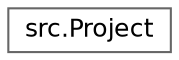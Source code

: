 digraph "Graphical Class Hierarchy"
{
 // LATEX_PDF_SIZE
  bgcolor="transparent";
  edge [fontname=Helvetica,fontsize=12,labelfontname=Helvetica,labelfontsize=10];
  node [fontname=Helvetica,fontsize=12,shape=box,height=0.2,width=0.4];
  rankdir="LR";
  Node0 [id="Node000000",label="src.Project",height=0.2,width=0.4,color="grey40", fillcolor="white", style="filled",URL="$classsrc_1_1_project.html",tooltip="The Project class represents a project with details like its unique ID, status, associated client,..."];
}
